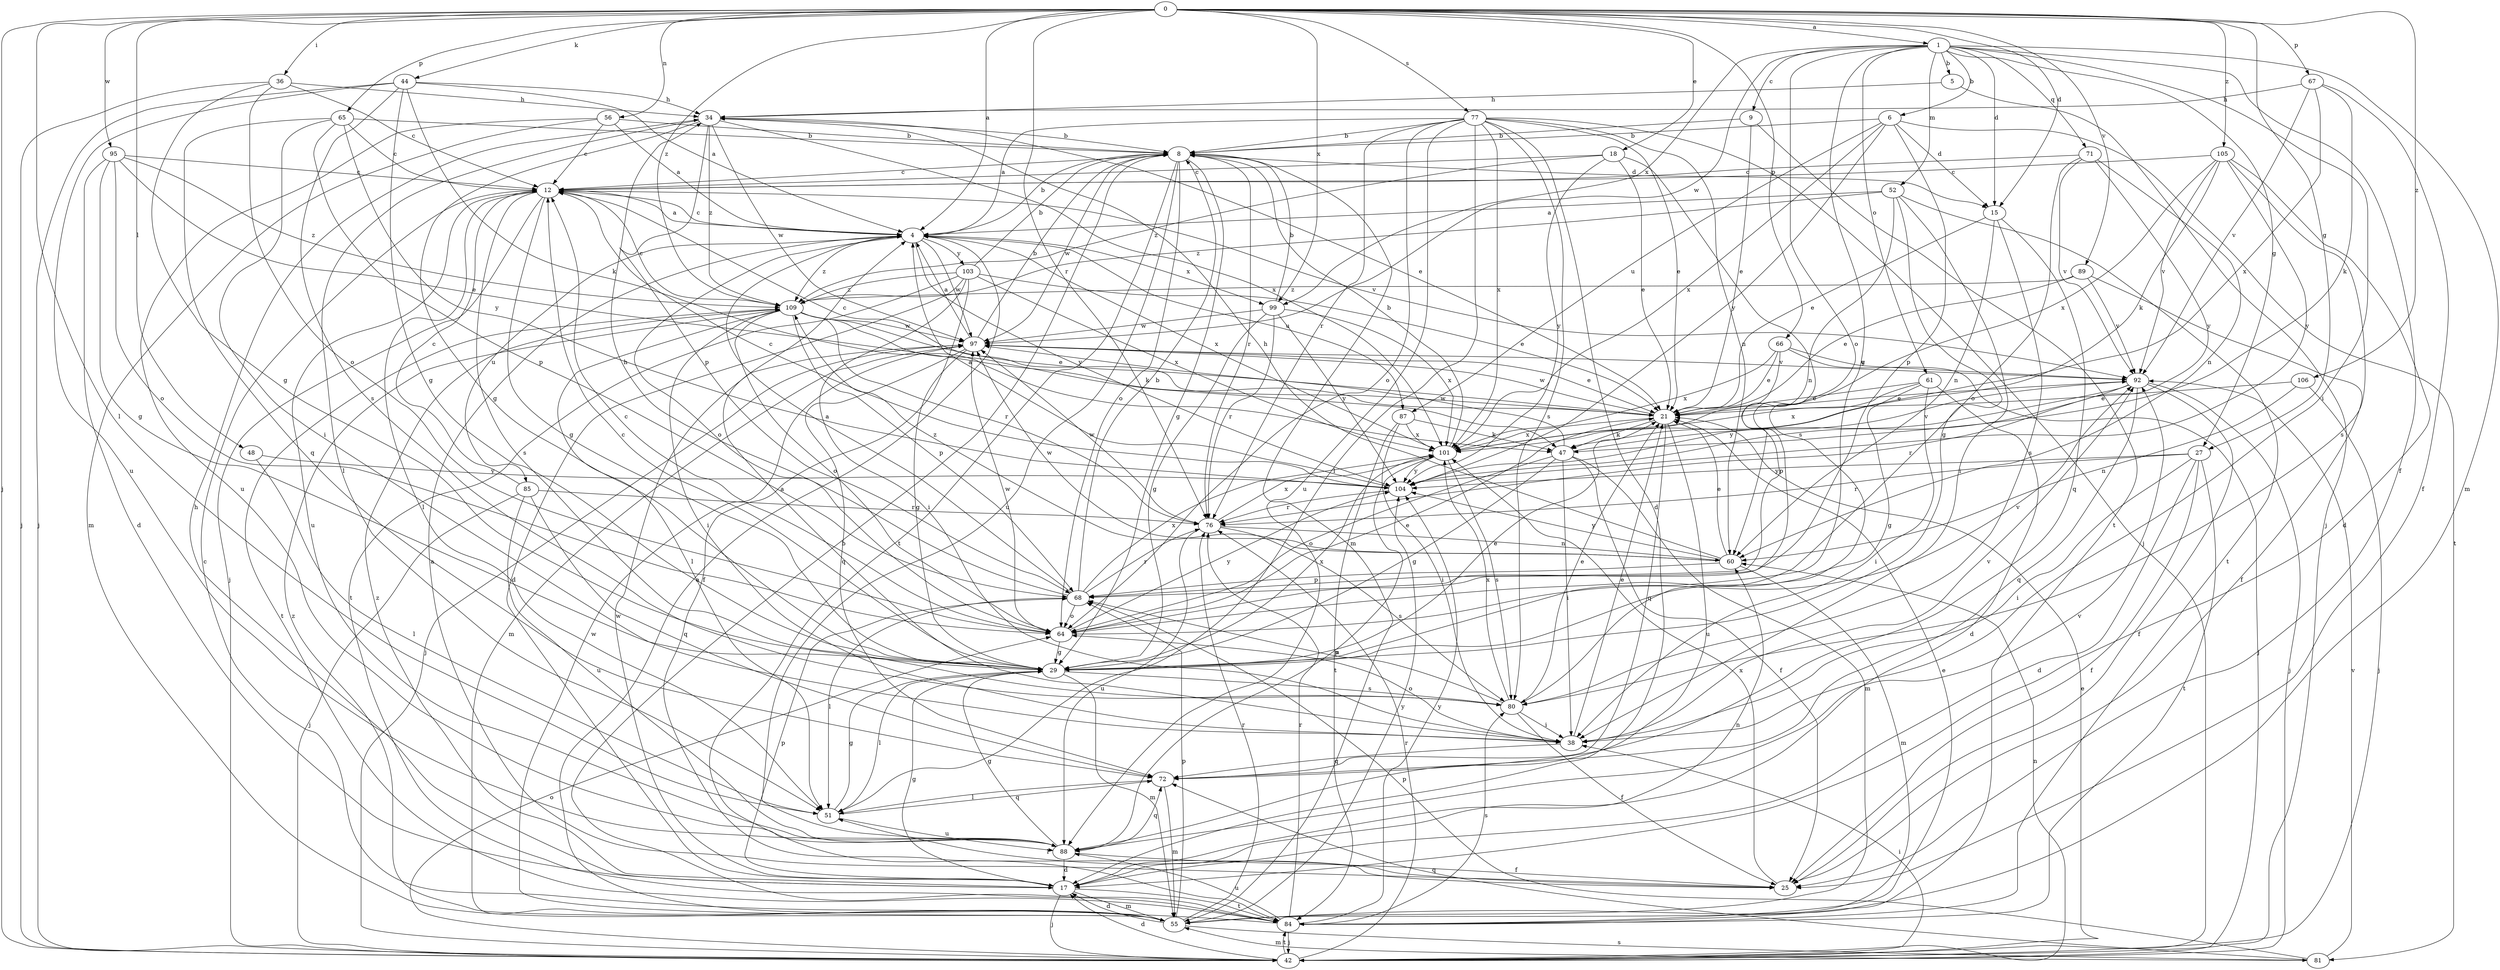 strict digraph  {
0;
1;
4;
5;
6;
8;
9;
12;
15;
17;
18;
21;
25;
27;
29;
34;
36;
38;
42;
44;
47;
48;
51;
52;
55;
56;
60;
61;
64;
65;
66;
67;
68;
71;
72;
76;
77;
80;
81;
84;
85;
87;
88;
89;
92;
95;
97;
99;
101;
103;
104;
105;
106;
109;
0 -> 1  [label=a];
0 -> 4  [label=a];
0 -> 15  [label=d];
0 -> 18  [label=e];
0 -> 27  [label=g];
0 -> 36  [label=i];
0 -> 42  [label=j];
0 -> 44  [label=k];
0 -> 48  [label=l];
0 -> 51  [label=l];
0 -> 56  [label=n];
0 -> 65  [label=p];
0 -> 66  [label=p];
0 -> 67  [label=p];
0 -> 76  [label=r];
0 -> 77  [label=s];
0 -> 89  [label=v];
0 -> 95  [label=w];
0 -> 99  [label=x];
0 -> 105  [label=z];
0 -> 106  [label=z];
0 -> 109  [label=z];
1 -> 5  [label=b];
1 -> 6  [label=b];
1 -> 9  [label=c];
1 -> 15  [label=d];
1 -> 25  [label=f];
1 -> 27  [label=g];
1 -> 29  [label=g];
1 -> 38  [label=i];
1 -> 52  [label=m];
1 -> 55  [label=m];
1 -> 61  [label=o];
1 -> 64  [label=o];
1 -> 71  [label=q];
1 -> 97  [label=w];
1 -> 99  [label=x];
4 -> 8  [label=b];
4 -> 12  [label=c];
4 -> 64  [label=o];
4 -> 85  [label=u];
4 -> 87  [label=u];
4 -> 97  [label=w];
4 -> 99  [label=x];
4 -> 101  [label=x];
4 -> 103  [label=y];
4 -> 104  [label=y];
4 -> 109  [label=z];
5 -> 34  [label=h];
5 -> 42  [label=j];
6 -> 8  [label=b];
6 -> 15  [label=d];
6 -> 68  [label=p];
6 -> 81  [label=t];
6 -> 87  [label=u];
6 -> 101  [label=x];
6 -> 104  [label=y];
8 -> 12  [label=c];
8 -> 15  [label=d];
8 -> 29  [label=g];
8 -> 55  [label=m];
8 -> 64  [label=o];
8 -> 76  [label=r];
8 -> 84  [label=t];
8 -> 88  [label=u];
8 -> 97  [label=w];
9 -> 8  [label=b];
9 -> 21  [label=e];
9 -> 84  [label=t];
12 -> 4  [label=a];
12 -> 29  [label=g];
12 -> 42  [label=j];
12 -> 51  [label=l];
12 -> 80  [label=s];
12 -> 88  [label=u];
12 -> 92  [label=v];
15 -> 21  [label=e];
15 -> 60  [label=n];
15 -> 72  [label=q];
15 -> 80  [label=s];
17 -> 29  [label=g];
17 -> 34  [label=h];
17 -> 42  [label=j];
17 -> 55  [label=m];
17 -> 60  [label=n];
17 -> 68  [label=p];
17 -> 84  [label=t];
17 -> 97  [label=w];
17 -> 109  [label=z];
18 -> 12  [label=c];
18 -> 21  [label=e];
18 -> 80  [label=s];
18 -> 104  [label=y];
18 -> 109  [label=z];
21 -> 12  [label=c];
21 -> 47  [label=k];
21 -> 72  [label=q];
21 -> 88  [label=u];
21 -> 97  [label=w];
21 -> 101  [label=x];
25 -> 4  [label=a];
25 -> 51  [label=l];
25 -> 101  [label=x];
27 -> 17  [label=d];
27 -> 25  [label=f];
27 -> 38  [label=i];
27 -> 76  [label=r];
27 -> 84  [label=t];
27 -> 104  [label=y];
29 -> 12  [label=c];
29 -> 21  [label=e];
29 -> 51  [label=l];
29 -> 55  [label=m];
29 -> 80  [label=s];
29 -> 101  [label=x];
34 -> 8  [label=b];
34 -> 21  [label=e];
34 -> 29  [label=g];
34 -> 51  [label=l];
34 -> 68  [label=p];
34 -> 97  [label=w];
34 -> 101  [label=x];
34 -> 109  [label=z];
36 -> 12  [label=c];
36 -> 29  [label=g];
36 -> 34  [label=h];
36 -> 42  [label=j];
36 -> 64  [label=o];
38 -> 4  [label=a];
38 -> 21  [label=e];
38 -> 64  [label=o];
38 -> 72  [label=q];
38 -> 92  [label=v];
42 -> 17  [label=d];
42 -> 21  [label=e];
42 -> 38  [label=i];
42 -> 60  [label=n];
42 -> 64  [label=o];
42 -> 76  [label=r];
42 -> 84  [label=t];
44 -> 4  [label=a];
44 -> 29  [label=g];
44 -> 34  [label=h];
44 -> 42  [label=j];
44 -> 47  [label=k];
44 -> 80  [label=s];
44 -> 88  [label=u];
47 -> 25  [label=f];
47 -> 29  [label=g];
47 -> 38  [label=i];
47 -> 55  [label=m];
47 -> 64  [label=o];
47 -> 92  [label=v];
47 -> 97  [label=w];
48 -> 51  [label=l];
48 -> 104  [label=y];
51 -> 29  [label=g];
51 -> 72  [label=q];
51 -> 88  [label=u];
52 -> 4  [label=a];
52 -> 29  [label=g];
52 -> 38  [label=i];
52 -> 60  [label=n];
52 -> 84  [label=t];
52 -> 109  [label=z];
55 -> 4  [label=a];
55 -> 17  [label=d];
55 -> 68  [label=p];
55 -> 76  [label=r];
55 -> 97  [label=w];
55 -> 104  [label=y];
55 -> 109  [label=z];
55 -> 81  [label=s];
56 -> 4  [label=a];
56 -> 8  [label=b];
56 -> 12  [label=c];
56 -> 55  [label=m];
56 -> 88  [label=u];
60 -> 21  [label=e];
60 -> 34  [label=h];
60 -> 55  [label=m];
60 -> 68  [label=p];
60 -> 97  [label=w];
60 -> 104  [label=y];
60 -> 109  [label=z];
61 -> 17  [label=d];
61 -> 21  [label=e];
61 -> 29  [label=g];
61 -> 38  [label=i];
61 -> 101  [label=x];
64 -> 12  [label=c];
64 -> 21  [label=e];
64 -> 29  [label=g];
64 -> 92  [label=v];
64 -> 97  [label=w];
64 -> 104  [label=y];
65 -> 8  [label=b];
65 -> 12  [label=c];
65 -> 38  [label=i];
65 -> 68  [label=p];
65 -> 72  [label=q];
65 -> 104  [label=y];
66 -> 21  [label=e];
66 -> 42  [label=j];
66 -> 68  [label=p];
66 -> 92  [label=v];
66 -> 101  [label=x];
67 -> 25  [label=f];
67 -> 34  [label=h];
67 -> 47  [label=k];
67 -> 92  [label=v];
67 -> 101  [label=x];
68 -> 4  [label=a];
68 -> 8  [label=b];
68 -> 34  [label=h];
68 -> 51  [label=l];
68 -> 64  [label=o];
68 -> 76  [label=r];
68 -> 101  [label=x];
71 -> 12  [label=c];
71 -> 60  [label=n];
71 -> 64  [label=o];
71 -> 92  [label=v];
71 -> 104  [label=y];
72 -> 51  [label=l];
72 -> 55  [label=m];
76 -> 60  [label=n];
76 -> 80  [label=s];
76 -> 88  [label=u];
76 -> 97  [label=w];
76 -> 101  [label=x];
77 -> 4  [label=a];
77 -> 8  [label=b];
77 -> 17  [label=d];
77 -> 21  [label=e];
77 -> 42  [label=j];
77 -> 51  [label=l];
77 -> 60  [label=n];
77 -> 64  [label=o];
77 -> 76  [label=r];
77 -> 80  [label=s];
77 -> 88  [label=u];
77 -> 101  [label=x];
80 -> 21  [label=e];
80 -> 25  [label=f];
80 -> 38  [label=i];
80 -> 68  [label=p];
80 -> 101  [label=x];
81 -> 55  [label=m];
81 -> 68  [label=p];
81 -> 72  [label=q];
81 -> 92  [label=v];
84 -> 8  [label=b];
84 -> 12  [label=c];
84 -> 21  [label=e];
84 -> 42  [label=j];
84 -> 76  [label=r];
84 -> 80  [label=s];
84 -> 88  [label=u];
84 -> 104  [label=y];
85 -> 12  [label=c];
85 -> 42  [label=j];
85 -> 72  [label=q];
85 -> 76  [label=r];
85 -> 88  [label=u];
87 -> 38  [label=i];
87 -> 47  [label=k];
87 -> 84  [label=t];
87 -> 101  [label=x];
88 -> 17  [label=d];
88 -> 25  [label=f];
88 -> 29  [label=g];
88 -> 72  [label=q];
88 -> 92  [label=v];
89 -> 21  [label=e];
89 -> 25  [label=f];
89 -> 92  [label=v];
89 -> 109  [label=z];
92 -> 21  [label=e];
92 -> 25  [label=f];
92 -> 42  [label=j];
92 -> 72  [label=q];
92 -> 76  [label=r];
92 -> 104  [label=y];
95 -> 12  [label=c];
95 -> 17  [label=d];
95 -> 21  [label=e];
95 -> 29  [label=g];
95 -> 64  [label=o];
95 -> 109  [label=z];
97 -> 4  [label=a];
97 -> 8  [label=b];
97 -> 21  [label=e];
97 -> 29  [label=g];
97 -> 42  [label=j];
97 -> 55  [label=m];
97 -> 72  [label=q];
97 -> 92  [label=v];
99 -> 8  [label=b];
99 -> 29  [label=g];
99 -> 76  [label=r];
99 -> 97  [label=w];
99 -> 101  [label=x];
99 -> 104  [label=y];
101 -> 8  [label=b];
101 -> 80  [label=s];
101 -> 88  [label=u];
101 -> 104  [label=y];
103 -> 8  [label=b];
103 -> 17  [label=d];
103 -> 21  [label=e];
103 -> 25  [label=f];
103 -> 38  [label=i];
103 -> 84  [label=t];
103 -> 101  [label=x];
103 -> 109  [label=z];
104 -> 4  [label=a];
104 -> 12  [label=c];
104 -> 76  [label=r];
105 -> 12  [label=c];
105 -> 17  [label=d];
105 -> 47  [label=k];
105 -> 80  [label=s];
105 -> 92  [label=v];
105 -> 101  [label=x];
105 -> 104  [label=y];
106 -> 21  [label=e];
106 -> 42  [label=j];
106 -> 60  [label=n];
109 -> 12  [label=c];
109 -> 21  [label=e];
109 -> 38  [label=i];
109 -> 47  [label=k];
109 -> 51  [label=l];
109 -> 64  [label=o];
109 -> 68  [label=p];
109 -> 76  [label=r];
109 -> 84  [label=t];
109 -> 97  [label=w];
}
